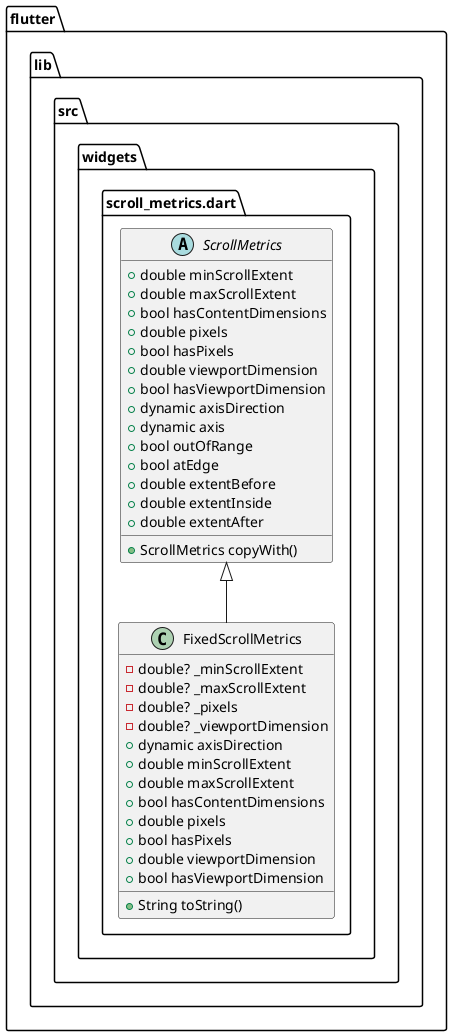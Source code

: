@startuml
set namespaceSeparator ::

class "flutter::lib::src::widgets::scroll_metrics.dart::FixedScrollMetrics" {
  -double? _minScrollExtent
  -double? _maxScrollExtent
  -double? _pixels
  -double? _viewportDimension
  +dynamic axisDirection
  +double minScrollExtent
  +double maxScrollExtent
  +bool hasContentDimensions
  +double pixels
  +bool hasPixels
  +double viewportDimension
  +bool hasViewportDimension
  +String toString()
}

"flutter::lib::src::widgets::scroll_metrics.dart::ScrollMetrics" <|-- "flutter::lib::src::widgets::scroll_metrics.dart::FixedScrollMetrics"

abstract class "flutter::lib::src::widgets::scroll_metrics.dart::ScrollMetrics" {
  +double minScrollExtent
  +double maxScrollExtent
  +bool hasContentDimensions
  +double pixels
  +bool hasPixels
  +double viewportDimension
  +bool hasViewportDimension
  +dynamic axisDirection
  +dynamic axis
  +bool outOfRange
  +bool atEdge
  +double extentBefore
  +double extentInside
  +double extentAfter
  +ScrollMetrics copyWith()
}


@enduml